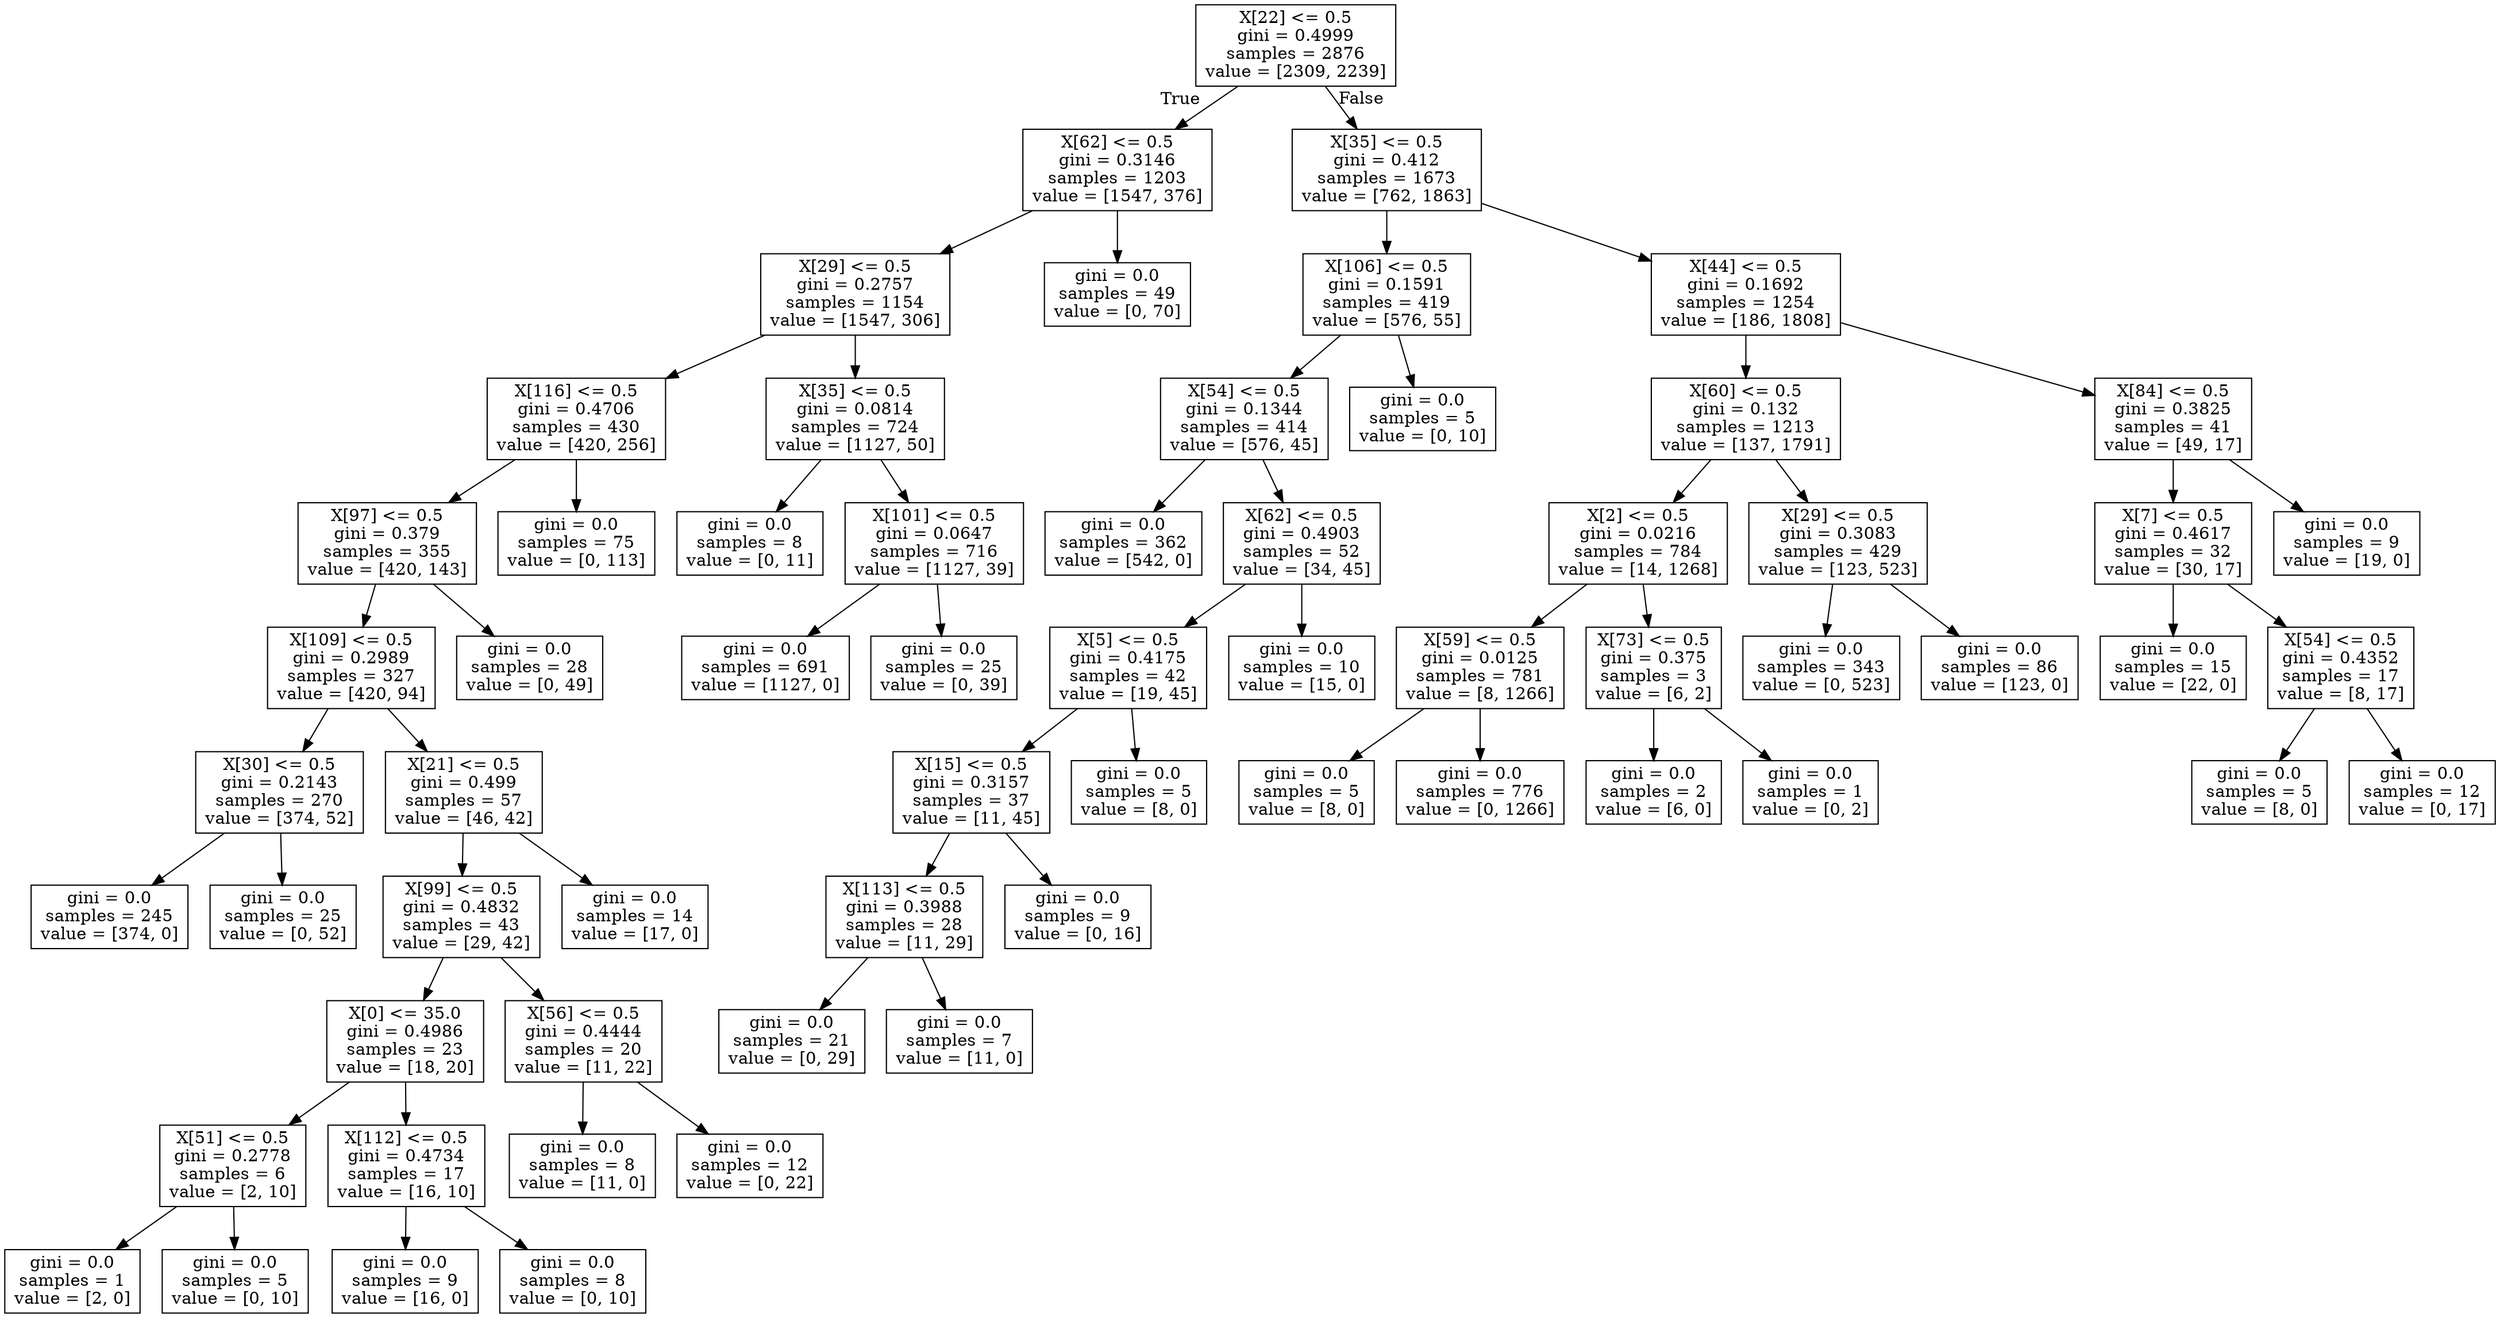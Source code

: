 digraph Tree {
node [shape=box] ;
0 [label="X[22] <= 0.5\ngini = 0.4999\nsamples = 2876\nvalue = [2309, 2239]"] ;
1 [label="X[62] <= 0.5\ngini = 0.3146\nsamples = 1203\nvalue = [1547, 376]"] ;
0 -> 1 [labeldistance=2.5, labelangle=45, headlabel="True"] ;
2 [label="X[29] <= 0.5\ngini = 0.2757\nsamples = 1154\nvalue = [1547, 306]"] ;
1 -> 2 ;
3 [label="X[116] <= 0.5\ngini = 0.4706\nsamples = 430\nvalue = [420, 256]"] ;
2 -> 3 ;
4 [label="X[97] <= 0.5\ngini = 0.379\nsamples = 355\nvalue = [420, 143]"] ;
3 -> 4 ;
5 [label="X[109] <= 0.5\ngini = 0.2989\nsamples = 327\nvalue = [420, 94]"] ;
4 -> 5 ;
6 [label="X[30] <= 0.5\ngini = 0.2143\nsamples = 270\nvalue = [374, 52]"] ;
5 -> 6 ;
7 [label="gini = 0.0\nsamples = 245\nvalue = [374, 0]"] ;
6 -> 7 ;
8 [label="gini = 0.0\nsamples = 25\nvalue = [0, 52]"] ;
6 -> 8 ;
9 [label="X[21] <= 0.5\ngini = 0.499\nsamples = 57\nvalue = [46, 42]"] ;
5 -> 9 ;
10 [label="X[99] <= 0.5\ngini = 0.4832\nsamples = 43\nvalue = [29, 42]"] ;
9 -> 10 ;
11 [label="X[0] <= 35.0\ngini = 0.4986\nsamples = 23\nvalue = [18, 20]"] ;
10 -> 11 ;
12 [label="X[51] <= 0.5\ngini = 0.2778\nsamples = 6\nvalue = [2, 10]"] ;
11 -> 12 ;
13 [label="gini = 0.0\nsamples = 1\nvalue = [2, 0]"] ;
12 -> 13 ;
14 [label="gini = 0.0\nsamples = 5\nvalue = [0, 10]"] ;
12 -> 14 ;
15 [label="X[112] <= 0.5\ngini = 0.4734\nsamples = 17\nvalue = [16, 10]"] ;
11 -> 15 ;
16 [label="gini = 0.0\nsamples = 9\nvalue = [16, 0]"] ;
15 -> 16 ;
17 [label="gini = 0.0\nsamples = 8\nvalue = [0, 10]"] ;
15 -> 17 ;
18 [label="X[56] <= 0.5\ngini = 0.4444\nsamples = 20\nvalue = [11, 22]"] ;
10 -> 18 ;
19 [label="gini = 0.0\nsamples = 8\nvalue = [11, 0]"] ;
18 -> 19 ;
20 [label="gini = 0.0\nsamples = 12\nvalue = [0, 22]"] ;
18 -> 20 ;
21 [label="gini = 0.0\nsamples = 14\nvalue = [17, 0]"] ;
9 -> 21 ;
22 [label="gini = 0.0\nsamples = 28\nvalue = [0, 49]"] ;
4 -> 22 ;
23 [label="gini = 0.0\nsamples = 75\nvalue = [0, 113]"] ;
3 -> 23 ;
24 [label="X[35] <= 0.5\ngini = 0.0814\nsamples = 724\nvalue = [1127, 50]"] ;
2 -> 24 ;
25 [label="gini = 0.0\nsamples = 8\nvalue = [0, 11]"] ;
24 -> 25 ;
26 [label="X[101] <= 0.5\ngini = 0.0647\nsamples = 716\nvalue = [1127, 39]"] ;
24 -> 26 ;
27 [label="gini = 0.0\nsamples = 691\nvalue = [1127, 0]"] ;
26 -> 27 ;
28 [label="gini = 0.0\nsamples = 25\nvalue = [0, 39]"] ;
26 -> 28 ;
29 [label="gini = 0.0\nsamples = 49\nvalue = [0, 70]"] ;
1 -> 29 ;
30 [label="X[35] <= 0.5\ngini = 0.412\nsamples = 1673\nvalue = [762, 1863]"] ;
0 -> 30 [labeldistance=2.5, labelangle=-45, headlabel="False"] ;
31 [label="X[106] <= 0.5\ngini = 0.1591\nsamples = 419\nvalue = [576, 55]"] ;
30 -> 31 ;
32 [label="X[54] <= 0.5\ngini = 0.1344\nsamples = 414\nvalue = [576, 45]"] ;
31 -> 32 ;
33 [label="gini = 0.0\nsamples = 362\nvalue = [542, 0]"] ;
32 -> 33 ;
34 [label="X[62] <= 0.5\ngini = 0.4903\nsamples = 52\nvalue = [34, 45]"] ;
32 -> 34 ;
35 [label="X[5] <= 0.5\ngini = 0.4175\nsamples = 42\nvalue = [19, 45]"] ;
34 -> 35 ;
36 [label="X[15] <= 0.5\ngini = 0.3157\nsamples = 37\nvalue = [11, 45]"] ;
35 -> 36 ;
37 [label="X[113] <= 0.5\ngini = 0.3988\nsamples = 28\nvalue = [11, 29]"] ;
36 -> 37 ;
38 [label="gini = 0.0\nsamples = 21\nvalue = [0, 29]"] ;
37 -> 38 ;
39 [label="gini = 0.0\nsamples = 7\nvalue = [11, 0]"] ;
37 -> 39 ;
40 [label="gini = 0.0\nsamples = 9\nvalue = [0, 16]"] ;
36 -> 40 ;
41 [label="gini = 0.0\nsamples = 5\nvalue = [8, 0]"] ;
35 -> 41 ;
42 [label="gini = 0.0\nsamples = 10\nvalue = [15, 0]"] ;
34 -> 42 ;
43 [label="gini = 0.0\nsamples = 5\nvalue = [0, 10]"] ;
31 -> 43 ;
44 [label="X[44] <= 0.5\ngini = 0.1692\nsamples = 1254\nvalue = [186, 1808]"] ;
30 -> 44 ;
45 [label="X[60] <= 0.5\ngini = 0.132\nsamples = 1213\nvalue = [137, 1791]"] ;
44 -> 45 ;
46 [label="X[2] <= 0.5\ngini = 0.0216\nsamples = 784\nvalue = [14, 1268]"] ;
45 -> 46 ;
47 [label="X[59] <= 0.5\ngini = 0.0125\nsamples = 781\nvalue = [8, 1266]"] ;
46 -> 47 ;
48 [label="gini = 0.0\nsamples = 5\nvalue = [8, 0]"] ;
47 -> 48 ;
49 [label="gini = 0.0\nsamples = 776\nvalue = [0, 1266]"] ;
47 -> 49 ;
50 [label="X[73] <= 0.5\ngini = 0.375\nsamples = 3\nvalue = [6, 2]"] ;
46 -> 50 ;
51 [label="gini = 0.0\nsamples = 2\nvalue = [6, 0]"] ;
50 -> 51 ;
52 [label="gini = 0.0\nsamples = 1\nvalue = [0, 2]"] ;
50 -> 52 ;
53 [label="X[29] <= 0.5\ngini = 0.3083\nsamples = 429\nvalue = [123, 523]"] ;
45 -> 53 ;
54 [label="gini = 0.0\nsamples = 343\nvalue = [0, 523]"] ;
53 -> 54 ;
55 [label="gini = 0.0\nsamples = 86\nvalue = [123, 0]"] ;
53 -> 55 ;
56 [label="X[84] <= 0.5\ngini = 0.3825\nsamples = 41\nvalue = [49, 17]"] ;
44 -> 56 ;
57 [label="X[7] <= 0.5\ngini = 0.4617\nsamples = 32\nvalue = [30, 17]"] ;
56 -> 57 ;
58 [label="gini = 0.0\nsamples = 15\nvalue = [22, 0]"] ;
57 -> 58 ;
59 [label="X[54] <= 0.5\ngini = 0.4352\nsamples = 17\nvalue = [8, 17]"] ;
57 -> 59 ;
60 [label="gini = 0.0\nsamples = 5\nvalue = [8, 0]"] ;
59 -> 60 ;
61 [label="gini = 0.0\nsamples = 12\nvalue = [0, 17]"] ;
59 -> 61 ;
62 [label="gini = 0.0\nsamples = 9\nvalue = [19, 0]"] ;
56 -> 62 ;
}